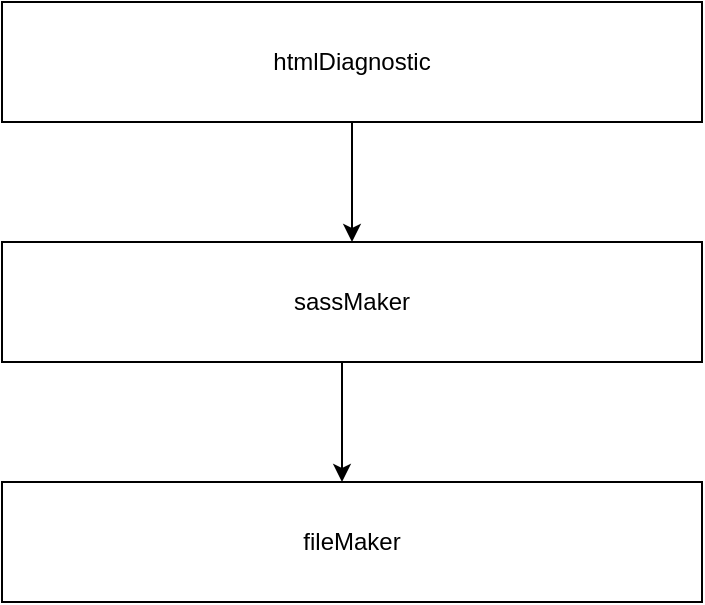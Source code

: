 <mxfile version="13.1.3">
    <diagram id="6hGFLwfOUW9BJ-s0fimq" name="Page-1">
        <mxGraphModel dx="967" dy="477" grid="1" gridSize="10" guides="1" tooltips="1" connect="1" arrows="1" fold="1" page="1" pageScale="1" pageWidth="827" pageHeight="1169" math="0" shadow="0">
            <root>
                <mxCell id="0"/>
                <mxCell id="1" parent="0"/>
                <mxCell id="2" value="fileMaker" style="rounded=0;whiteSpace=wrap;html=1;" vertex="1" parent="1">
                    <mxGeometry x="230" y="290" width="350" height="60" as="geometry"/>
                </mxCell>
                <mxCell id="3" value="sassMaker" style="rounded=0;whiteSpace=wrap;html=1;" vertex="1" parent="1">
                    <mxGeometry x="230" y="170" width="350" height="60" as="geometry"/>
                </mxCell>
                <mxCell id="4" value="htmlDiagnostic" style="rounded=0;whiteSpace=wrap;html=1;" vertex="1" parent="1">
                    <mxGeometry x="230" y="50" width="350" height="60" as="geometry"/>
                </mxCell>
                <mxCell id="5" value="" style="endArrow=classic;html=1;entryX=0.5;entryY=0;entryDx=0;entryDy=0;exitX=0.5;exitY=1;exitDx=0;exitDy=0;" edge="1" parent="1" source="4" target="3">
                    <mxGeometry width="50" height="50" relative="1" as="geometry">
                        <mxPoint x="390" y="270" as="sourcePoint"/>
                        <mxPoint x="440" y="220" as="targetPoint"/>
                    </mxGeometry>
                </mxCell>
                <mxCell id="6" value="" style="endArrow=classic;html=1;entryX=0.5;entryY=0;entryDx=0;entryDy=0;exitX=0.5;exitY=1;exitDx=0;exitDy=0;" edge="1" parent="1">
                    <mxGeometry width="50" height="50" relative="1" as="geometry">
                        <mxPoint x="400" y="230" as="sourcePoint"/>
                        <mxPoint x="400" y="290" as="targetPoint"/>
                    </mxGeometry>
                </mxCell>
            </root>
        </mxGraphModel>
    </diagram>
</mxfile>